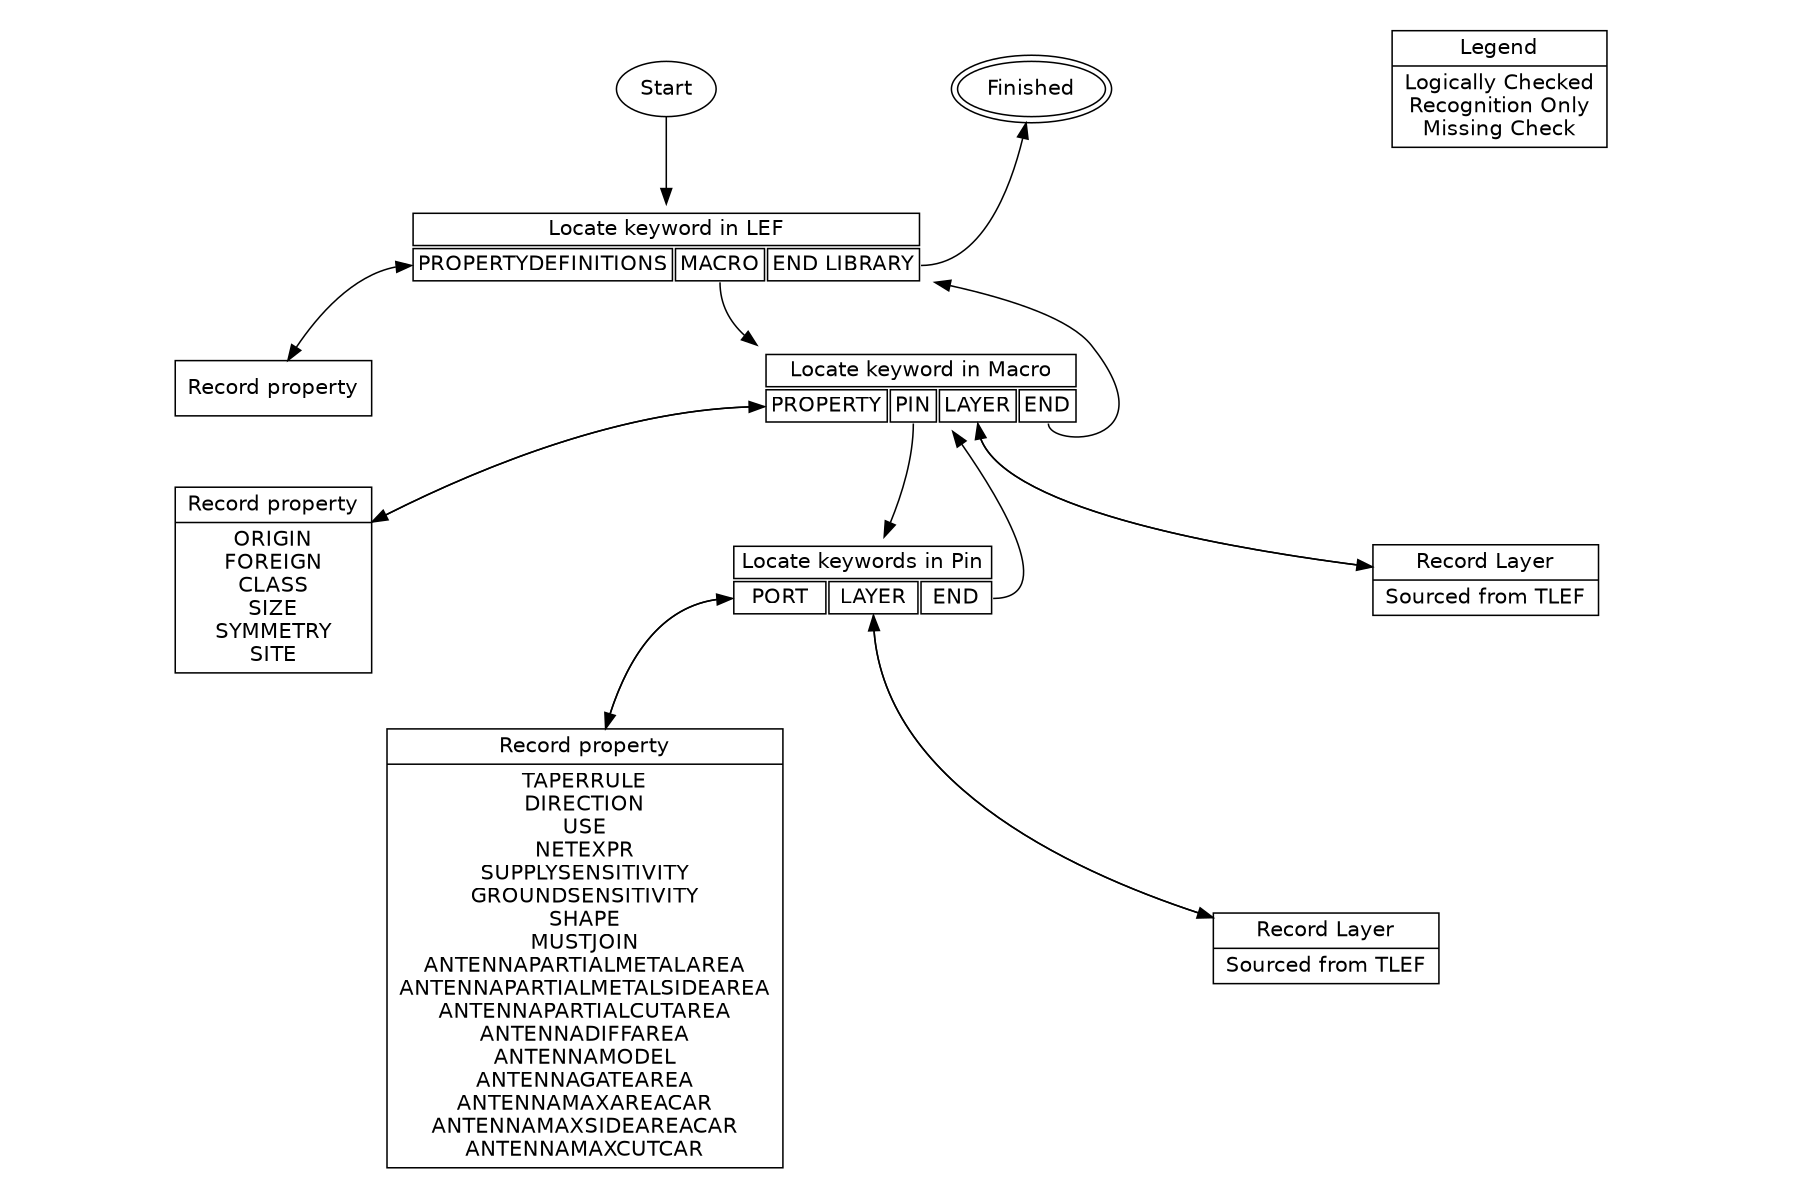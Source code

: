digraph parseLEF {
    ordering=out;
    size="12,8";
    ratio=fill;
    rankdir=TB;
    style="invis";    
    concentrate=true;
    

    node [fontname=Helvetica shape=record];

    ###
    ###
    ###

    subgraph cluster {
        rankdir=TB;

        LEGEND [label="{Legend|Logically Checked\nRecognition Only\nMissing Check}"];

        START [label="Start" shape=oval peripheries=1];
        SKIP_LINES [
            shape=plaintext
            label=<
                <table border="0" cellborder="1">
                    <tr>
                        <td colspan="3">Locate keyword in LEF</td>
                    </tr>
                    <tr>
                        <td port='prop'>PROPERTYDEFINITIONS</td>
                        <td port='macro'>MACRO</td>
                        <td port='end'>END LIBRARY</td>
                    </tr>
                </table>
            >
        ];
        # PROPERTYDEFINITIONS
        P_READ_LINE [label="Record property"];

        START
        -> SKIP_LINES;

        SKIP_LINES:prop
        -> P_READ_LINE
        -> SKIP_LINES;

        # MACRO
        SKIP_LINES:macro
        -> M_SKIP_LINES;        

            M_SKIP_LINES [
                shape=plaintext
                label=<
                    <table border="0" cellborder="1">
                        <tr>
                            <td colspan="4">Locate keyword in Macro</td>
                        </tr>
                        <tr>
                            <td port='prop'>PROPERTY</td>
                            <td port='pin'>PIN</td>
                            <td port='layer'>LAYER</td>
                            <td port='end'>END</td>
                        </tr>
                    </table>
                >
            ];
            # Property
            M_PROP_RECORD [label="{Record property|ORIGIN\nFOREIGN\nCLASS\nSIZE\nSYMMETRY\nSITE}"];

            M_SKIP_LINES:prop
            -> M_PROP_RECORD
            -> M_SKIP_LINES:prop;
            # Pin
            M_SKIP_LINES:pin
            -> PIN_SKIP_LINES;

                PIN_SKIP_LINES [
                    shape=plaintext
                    label=<
                        <table border="0" cellborder="1">
                            <tr>
                                <td colspan="3">Locate keywords in Pin</td>
                            </tr>
                            <tr>
                                <td port='port'>PORT</td>
                                <td port='layer'>LAYER</td>
                                <td port='end'>END</td>
                            </tr>
                        </table>
                    >
                ];
                # Port
                PIN_PROP [label="{Record property|TAPERRULE\nDIRECTION\nUSE\nNETEXPR\nSUPPLYSENSITIVITY\nGROUNDSENSITIVITY\nSHAPE\nMUSTJOIN\nANTENNAPARTIALMETALAREA\nANTENNAPARTIALMETALSIDEAREA\nANTENNAPARTIALCUTAREA\nANTENNADIFFAREA\nANTENNAMODEL\nANTENNAGATEAREA\nANTENNAMAXAREACAR\nANTENNAMAXSIDEAREACAR\nANTENNAMAXCUTCAR}"]
                PIN_SKIP_LINES:port
                -> PIN_PROP
                -> PIN_SKIP_LINES:port;

                # Layer
                PIN_LAYER [label="{Record Layer| Sourced from TLEF}"];
                PIN_SKIP_LINES:layer
                -> PIN_LAYER
                -> PIN_SKIP_LINES:layer;

                # End Pin
                PIN_SKIP_LINES:end
                -> M_SKIP_LINES;
            # Layer
            CELL_LAYER [label="{Record Layer| Sourced from TLEF}"];
            M_SKIP_LINES:layer
            -> CELL_LAYER
            -> M_SKIP_LINES:layer;

            # End Cell
            M_SKIP_LINES:end
            -> SKIP_LINES;
        # End LEF
        { rank=same; START; LEF_EXIT;}
        LEF_EXIT [label="Finished" shape=oval peripheries=2];

        SKIP_LINES:end
        -> LEF_EXIT;
    }
    
}